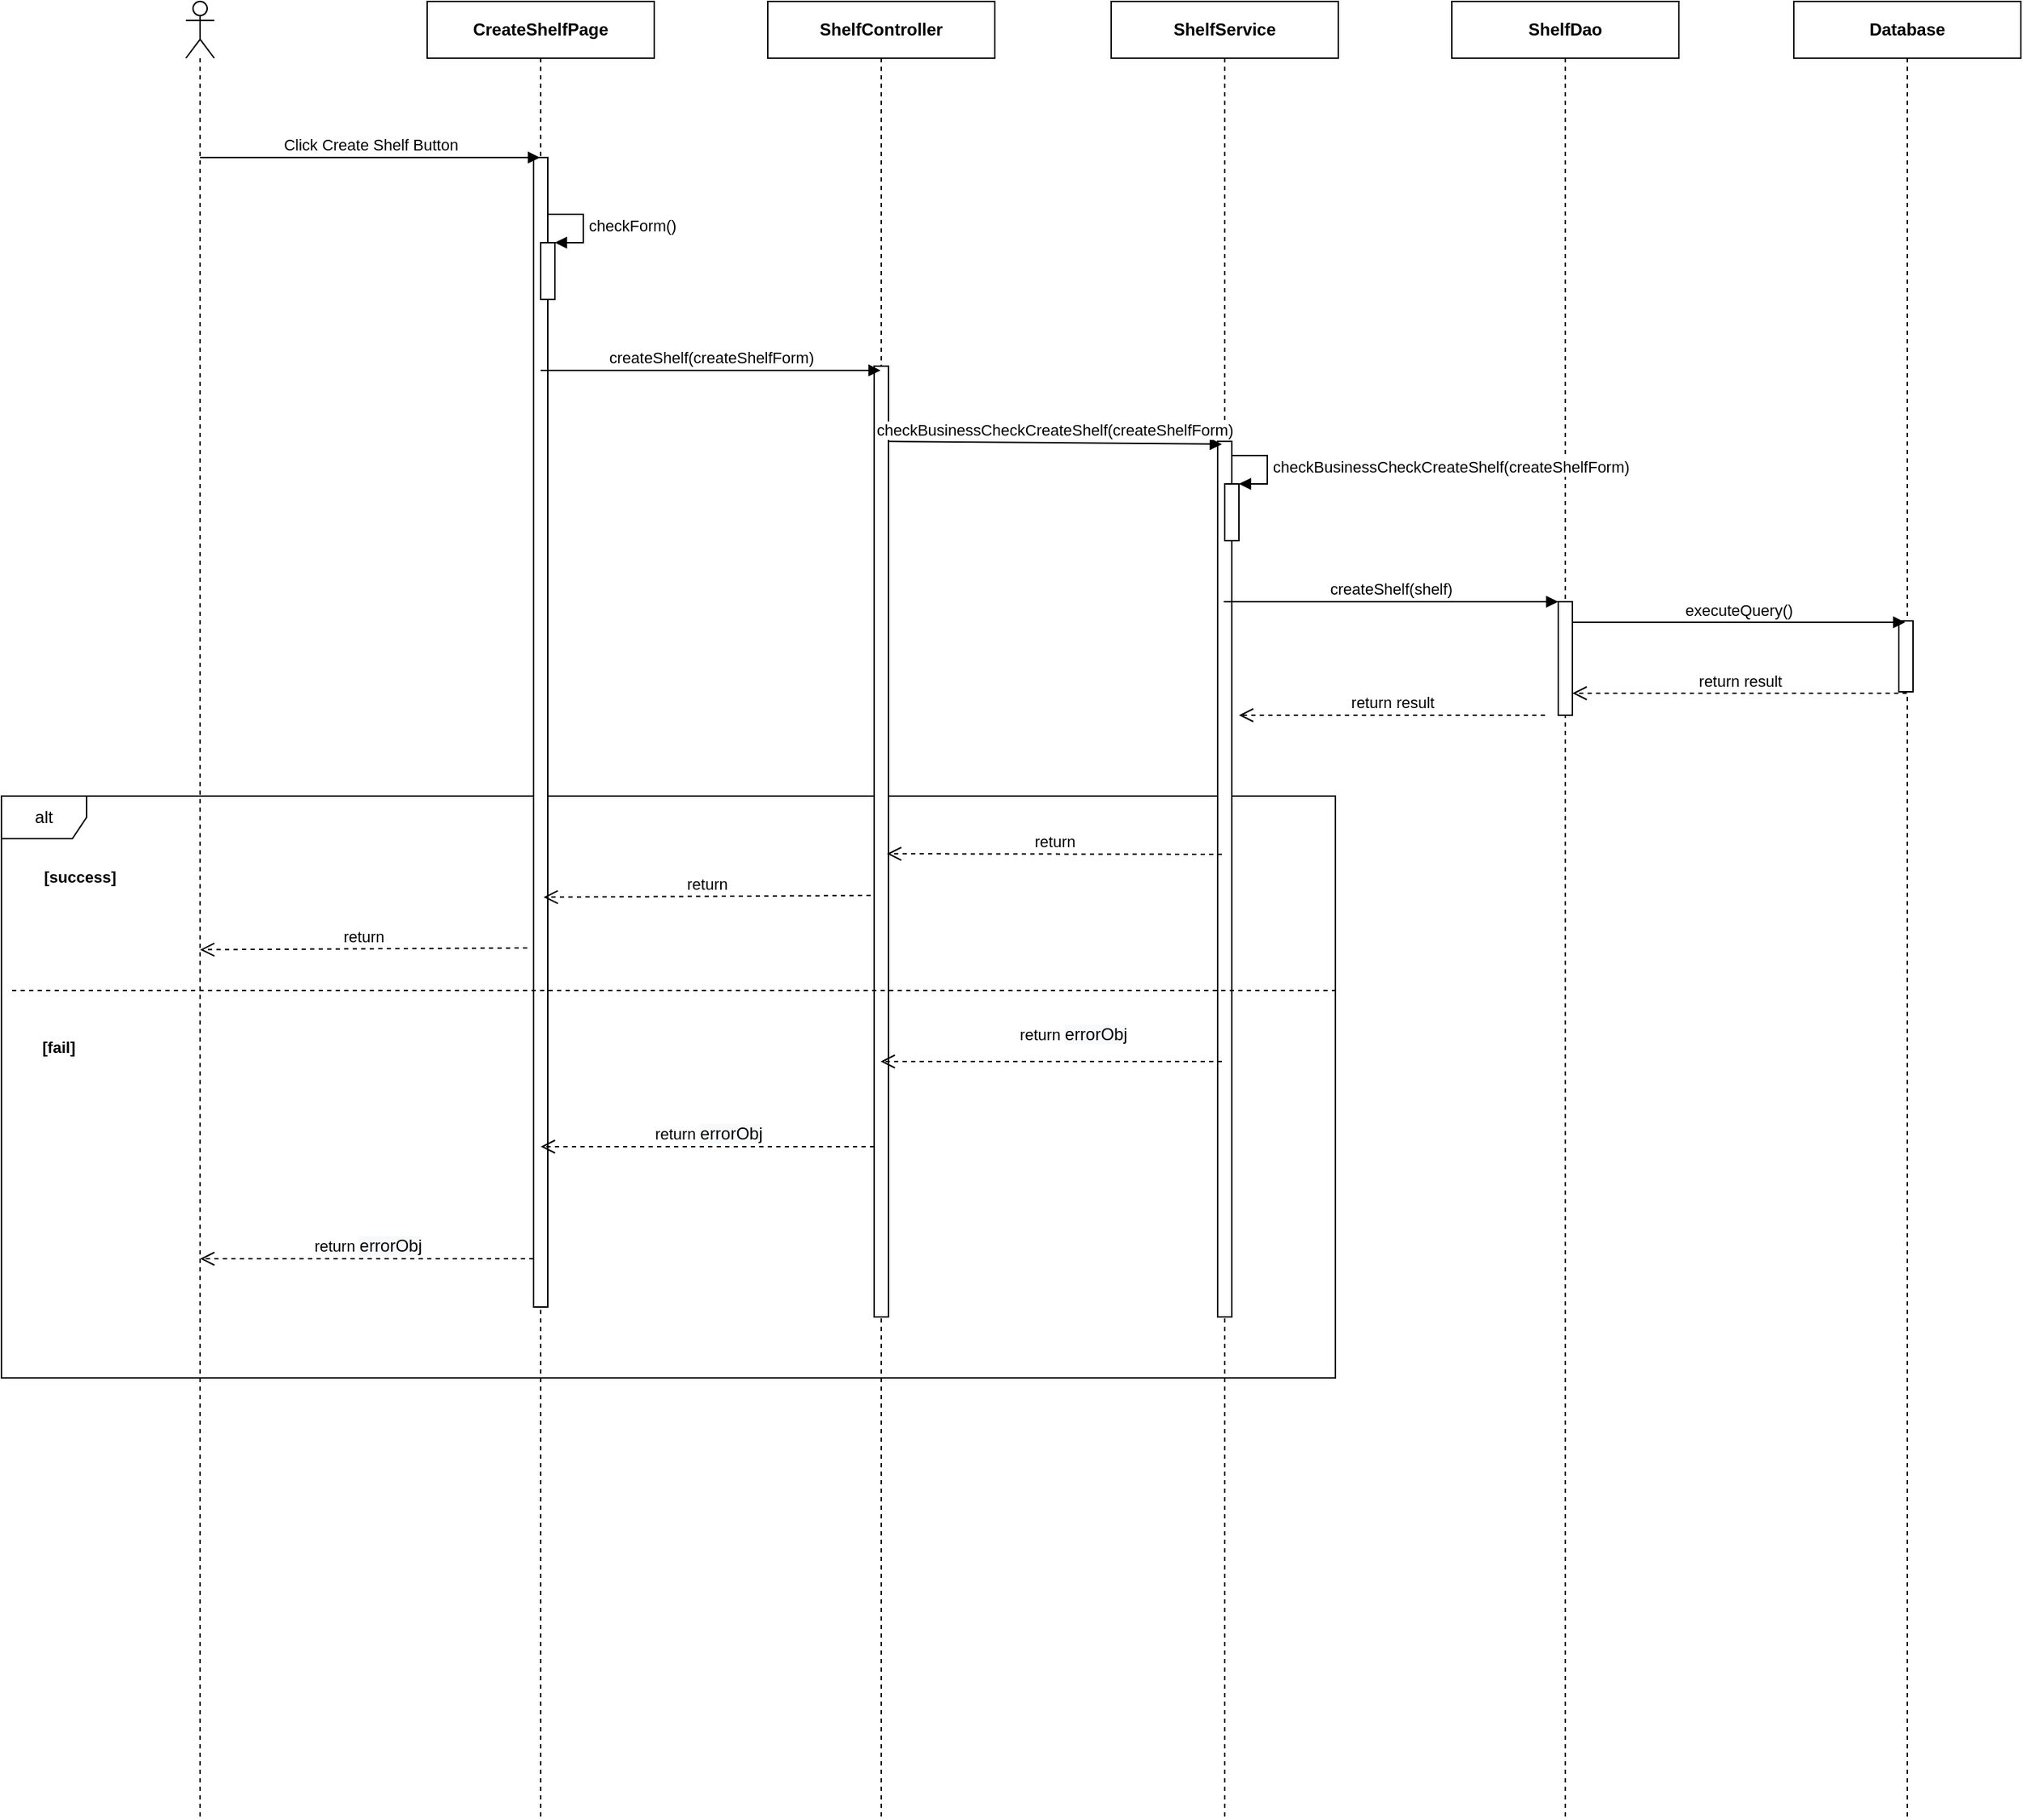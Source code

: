 <mxfile version="14.4.3" type="device" pages="2"><diagram id="6zgcsjymxZ_g00Ho4Uq6" name="Ev02"><mxGraphModel dx="2926" dy="1691" grid="1" gridSize="10" guides="1" tooltips="1" connect="1" arrows="1" fold="1" page="1" pageScale="1" pageWidth="850" pageHeight="1100" math="0" shadow="0"><root><mxCell id="0"/><mxCell id="1" parent="0"/><mxCell id="yzwAPXFp-dbg6nOfdKmi-24" value="alt" style="shape=umlFrame;whiteSpace=wrap;html=1;" parent="1" vertex="1"><mxGeometry x="180" y="640" width="940" height="410" as="geometry"/></mxCell><mxCell id="FdkR-6frvqI1w1oyDN4N-3" value="" style="shape=umlLifeline;participant=umlActor;perimeter=lifelinePerimeter;whiteSpace=wrap;html=1;container=1;collapsible=0;recursiveResize=0;verticalAlign=top;spacingTop=36;outlineConnect=0;" parent="1" vertex="1"><mxGeometry x="310" y="80" width="20" height="1280" as="geometry"/></mxCell><mxCell id="FdkR-6frvqI1w1oyDN4N-4" value="&lt;b&gt;CreateShelfPage&lt;/b&gt;" style="shape=umlLifeline;perimeter=lifelinePerimeter;whiteSpace=wrap;html=1;container=1;collapsible=0;recursiveResize=0;outlineConnect=0;" parent="1" vertex="1"><mxGeometry x="480" y="80" width="160" height="1280" as="geometry"/></mxCell><mxCell id="FdkR-6frvqI1w1oyDN4N-5" value="" style="html=1;points=[];perimeter=orthogonalPerimeter;" parent="FdkR-6frvqI1w1oyDN4N-4" vertex="1"><mxGeometry x="75" y="110" width="10" height="810" as="geometry"/></mxCell><mxCell id="FdkR-6frvqI1w1oyDN4N-6" value="&lt;b&gt;ShelfDao&lt;/b&gt;" style="shape=umlLifeline;perimeter=lifelinePerimeter;whiteSpace=wrap;html=1;container=1;collapsible=0;recursiveResize=0;outlineConnect=0;" parent="1" vertex="1"><mxGeometry x="1202" y="80" width="160" height="1280" as="geometry"/></mxCell><mxCell id="FdkR-6frvqI1w1oyDN4N-7" value="&lt;b&gt;ShelfService&lt;/b&gt;" style="shape=umlLifeline;perimeter=lifelinePerimeter;whiteSpace=wrap;html=1;container=1;collapsible=0;recursiveResize=0;outlineConnect=0;" parent="1" vertex="1"><mxGeometry x="962" y="80" width="160" height="1280" as="geometry"/></mxCell><mxCell id="FdkR-6frvqI1w1oyDN4N-8" value="" style="html=1;points=[];perimeter=orthogonalPerimeter;" parent="FdkR-6frvqI1w1oyDN4N-7" vertex="1"><mxGeometry x="75" y="310" width="10" height="617" as="geometry"/></mxCell><mxCell id="FdkR-6frvqI1w1oyDN4N-10" value="&lt;b&gt;ShelfController&lt;/b&gt;" style="shape=umlLifeline;perimeter=lifelinePerimeter;whiteSpace=wrap;html=1;container=1;collapsible=0;recursiveResize=0;outlineConnect=0;" parent="1" vertex="1"><mxGeometry x="720" y="80" width="160" height="1280" as="geometry"/></mxCell><mxCell id="FdkR-6frvqI1w1oyDN4N-11" value="" style="html=1;points=[];perimeter=orthogonalPerimeter;" parent="FdkR-6frvqI1w1oyDN4N-10" vertex="1"><mxGeometry x="75" y="257" width="10" height="670" as="geometry"/></mxCell><mxCell id="FdkR-6frvqI1w1oyDN4N-12" value="Click Create Shelf Button" style="html=1;verticalAlign=bottom;endArrow=block;" parent="1" target="FdkR-6frvqI1w1oyDN4N-4" edge="1"><mxGeometry width="80" relative="1" as="geometry"><mxPoint x="320" y="190" as="sourcePoint"/><mxPoint x="400" y="190" as="targetPoint"/></mxGeometry></mxCell><mxCell id="FdkR-6frvqI1w1oyDN4N-13" value="createShelf(createShelfForm)" style="html=1;verticalAlign=bottom;endArrow=block;" parent="1" edge="1"><mxGeometry width="80" relative="1" as="geometry"><mxPoint x="560" y="340.0" as="sourcePoint"/><mxPoint x="799.5" y="340.0" as="targetPoint"/></mxGeometry></mxCell><mxCell id="FdkR-6frvqI1w1oyDN4N-21" value="checkBusinessCheckCreateShelf(createShelfForm)" style="html=1;verticalAlign=bottom;endArrow=block;" parent="1" edge="1"><mxGeometry relative="1" as="geometry"><mxPoint x="805" y="390.0" as="sourcePoint"/><mxPoint x="1040" y="392" as="targetPoint"/></mxGeometry></mxCell><mxCell id="FdkR-6frvqI1w1oyDN4N-30" value="" style="html=1;points=[];perimeter=orthogonalPerimeter;" parent="1" vertex="1"><mxGeometry x="1042" y="420" width="10" height="40" as="geometry"/></mxCell><mxCell id="FdkR-6frvqI1w1oyDN4N-31" value="&lt;span style=&quot;text-align: center&quot;&gt;checkBusinessCheckCreate&lt;/span&gt;&lt;span style=&quot;text-align: center&quot;&gt;Shelf&lt;/span&gt;&lt;span style=&quot;text-align: center&quot;&gt;(&lt;/span&gt;&lt;span style=&quot;text-align: center&quot;&gt;createShelfForm&lt;/span&gt;&lt;span style=&quot;text-align: center&quot;&gt;)&lt;/span&gt;" style="edgeStyle=orthogonalEdgeStyle;html=1;align=left;spacingLeft=2;endArrow=block;rounded=0;entryX=1;entryY=0;" parent="1" target="FdkR-6frvqI1w1oyDN4N-30" edge="1"><mxGeometry relative="1" as="geometry"><mxPoint x="1047" y="400" as="sourcePoint"/><Array as="points"><mxPoint x="1072" y="400"/></Array></mxGeometry></mxCell><mxCell id="FdkR-6frvqI1w1oyDN4N-36" value="" style="html=1;points=[];perimeter=orthogonalPerimeter;" parent="1" vertex="1"><mxGeometry x="1277" y="503" width="10" height="80" as="geometry"/></mxCell><mxCell id="FdkR-6frvqI1w1oyDN4N-37" value="createShelf(shelf)" style="html=1;verticalAlign=bottom;endArrow=block;entryX=0;entryY=0;" parent="1" target="FdkR-6frvqI1w1oyDN4N-36" edge="1"><mxGeometry relative="1" as="geometry"><mxPoint x="1041.324" y="503" as="sourcePoint"/></mxGeometry></mxCell><mxCell id="FdkR-6frvqI1w1oyDN4N-38" value="return result" style="html=1;verticalAlign=bottom;endArrow=open;dashed=1;endSize=8;exitX=0;exitY=0.95;" parent="1" edge="1"><mxGeometry relative="1" as="geometry"><mxPoint x="1052" y="583" as="targetPoint"/><mxPoint x="1267.68" y="583" as="sourcePoint"/></mxGeometry></mxCell><mxCell id="FdkR-6frvqI1w1oyDN4N-40" value="" style="html=1;points=[];perimeter=orthogonalPerimeter;" parent="1" vertex="1"><mxGeometry x="560" y="250" width="10" height="40" as="geometry"/></mxCell><mxCell id="FdkR-6frvqI1w1oyDN4N-41" value="checkForm()" style="edgeStyle=orthogonalEdgeStyle;html=1;align=left;spacingLeft=2;endArrow=block;rounded=0;entryX=1;entryY=0;" parent="1" target="FdkR-6frvqI1w1oyDN4N-40" edge="1"><mxGeometry relative="1" as="geometry"><mxPoint x="565" y="230" as="sourcePoint"/><Array as="points"><mxPoint x="590" y="230"/></Array></mxGeometry></mxCell><mxCell id="yzwAPXFp-dbg6nOfdKmi-22" value="return&amp;nbsp;&lt;span style=&quot;font-size: 12px ; background-color: rgb(248 , 249 , 250)&quot;&gt;errorObj&lt;/span&gt;" style="html=1;verticalAlign=bottom;endArrow=open;dashed=1;endSize=8;" parent="1" edge="1"><mxGeometry x="-0.126" y="-10" relative="1" as="geometry"><mxPoint x="799.5" y="827" as="targetPoint"/><mxPoint x="1040" y="827" as="sourcePoint"/><mxPoint as="offset"/></mxGeometry></mxCell><mxCell id="RIfPgvgA9GkvsjKiXeQe-11" value="return" style="html=1;verticalAlign=bottom;endArrow=open;dashed=1;endSize=8;entryX=1;entryY=0.749;entryDx=0;entryDy=0;entryPerimeter=0;" parent="1" edge="1"><mxGeometry relative="1" as="geometry"><mxPoint x="804" y="680.62" as="targetPoint"/><mxPoint x="1040" y="681" as="sourcePoint"/></mxGeometry></mxCell><mxCell id="RIfPgvgA9GkvsjKiXeQe-12" value="return" style="html=1;verticalAlign=bottom;endArrow=open;dashed=1;endSize=8;exitX=-0.2;exitY=0.747;entryX=1;entryY=0.749;entryDx=0;entryDy=0;entryPerimeter=0;exitDx=0;exitDy=0;exitPerimeter=0;" parent="1" edge="1"><mxGeometry relative="1" as="geometry"><mxPoint x="562" y="711.2" as="targetPoint"/><mxPoint x="792.5" y="710.0" as="sourcePoint"/></mxGeometry></mxCell><mxCell id="1MQxS8ZW6izH8ec9VY90-1" value="&lt;b&gt;Database&lt;/b&gt;" style="shape=umlLifeline;perimeter=lifelinePerimeter;whiteSpace=wrap;html=1;container=1;collapsible=0;recursiveResize=0;outlineConnect=0;" parent="1" vertex="1"><mxGeometry x="1443" y="80" width="160" height="1280" as="geometry"/></mxCell><mxCell id="1MQxS8ZW6izH8ec9VY90-2" value="" style="html=1;points=[];perimeter=orthogonalPerimeter;" parent="1" vertex="1"><mxGeometry x="1517" y="516.5" width="10" height="50" as="geometry"/></mxCell><mxCell id="1MQxS8ZW6izH8ec9VY90-3" value="executeQuery()" style="html=1;verticalAlign=bottom;endArrow=block;" parent="1" edge="1"><mxGeometry relative="1" as="geometry"><mxPoint x="1287.004" y="517.5" as="sourcePoint"/><mxPoint x="1521.5" y="517.5" as="targetPoint"/></mxGeometry></mxCell><mxCell id="1MQxS8ZW6izH8ec9VY90-4" value="return result" style="html=1;verticalAlign=bottom;endArrow=open;dashed=1;endSize=8;exitX=0;exitY=0.95;" parent="1" edge="1"><mxGeometry relative="1" as="geometry"><mxPoint x="1287.004" y="567.5" as="targetPoint"/><mxPoint x="1522.68" y="567.5" as="sourcePoint"/></mxGeometry></mxCell><mxCell id="5-ca7pvaB4VWYRRdcBnN-1" value="&lt;span style=&quot;font-size: 11px ; background-color: rgb(255 , 255 , 255)&quot;&gt;&lt;b&gt;[success]&lt;/b&gt;&lt;/span&gt;" style="text;html=1;align=center;verticalAlign=middle;resizable=0;points=[];autosize=1;" parent="1" vertex="1"><mxGeometry x="200" y="687" width="70" height="20" as="geometry"/></mxCell><mxCell id="5-ca7pvaB4VWYRRdcBnN-2" value="&lt;span style=&quot;font-size: 11px ; background-color: rgb(255 , 255 , 255)&quot;&gt;&lt;b&gt;[fail]&lt;/b&gt;&lt;/span&gt;" style="text;html=1;align=center;verticalAlign=middle;resizable=0;points=[];autosize=1;" parent="1" vertex="1"><mxGeometry x="200" y="807" width="40" height="20" as="geometry"/></mxCell><mxCell id="yzwAPXFp-dbg6nOfdKmi-20" value="return&amp;nbsp;&lt;span style=&quot;font-size: 12px ; background-color: rgb(248 , 249 , 250)&quot;&gt;errorObj&lt;/span&gt;" style="html=1;verticalAlign=bottom;endArrow=open;dashed=1;endSize=8;" parent="1" edge="1"><mxGeometry relative="1" as="geometry"><mxPoint x="795" y="887" as="sourcePoint"/><mxPoint x="560" y="887" as="targetPoint"/></mxGeometry></mxCell><mxCell id="5-ca7pvaB4VWYRRdcBnN-3" value="return" style="html=1;verticalAlign=bottom;endArrow=open;dashed=1;endSize=8;exitX=-0.2;exitY=0.747;entryX=1;entryY=0.749;entryDx=0;entryDy=0;entryPerimeter=0;exitDx=0;exitDy=0;exitPerimeter=0;" parent="1" edge="1"><mxGeometry relative="1" as="geometry"><mxPoint x="320" y="748.2" as="targetPoint"/><mxPoint x="550.5" y="747.0" as="sourcePoint"/></mxGeometry></mxCell><mxCell id="5-ca7pvaB4VWYRRdcBnN-4" value="return&amp;nbsp;&lt;span style=&quot;font-size: 12px ; background-color: rgb(248 , 249 , 250)&quot;&gt;errorObj&lt;/span&gt;" style="html=1;verticalAlign=bottom;endArrow=open;dashed=1;endSize=8;" parent="1" edge="1"><mxGeometry relative="1" as="geometry"><mxPoint x="555" y="966" as="sourcePoint"/><mxPoint x="320" y="966" as="targetPoint"/></mxGeometry></mxCell><mxCell id="RIfPgvgA9GkvsjKiXeQe-9" value="" style="endArrow=none;dashed=1;html=1;exitX=0.008;exitY=0.334;exitDx=0;exitDy=0;exitPerimeter=0;" parent="1" source="yzwAPXFp-dbg6nOfdKmi-24" edge="1"><mxGeometry width="50" height="50" relative="1" as="geometry"><mxPoint x="440" y="777" as="sourcePoint"/><mxPoint x="1120" y="777" as="targetPoint"/></mxGeometry></mxCell></root></mxGraphModel></diagram><diagram id="CqH3YbV1i5Tjmn0roS_3" name="Ev03"><mxGraphModel dx="1346" dy="748" grid="1" gridSize="10" guides="1" tooltips="1" connect="1" arrows="1" fold="1" page="1" pageScale="1" pageWidth="850" pageHeight="1100" math="0" shadow="0"><root><mxCell id="v7I4dgyM7oQlbxng4GPd-0"/><mxCell id="v7I4dgyM7oQlbxng4GPd-1" parent="v7I4dgyM7oQlbxng4GPd-0"/><mxCell id="v7I4dgyM7oQlbxng4GPd-2" value="" style="shape=umlLifeline;participant=umlActor;perimeter=lifelinePerimeter;whiteSpace=wrap;html=1;container=1;collapsible=0;recursiveResize=0;verticalAlign=top;spacingTop=36;outlineConnect=0;" parent="v7I4dgyM7oQlbxng4GPd-1" vertex="1"><mxGeometry x="310" y="80" width="20" height="320" as="geometry"/></mxCell><mxCell id="v7I4dgyM7oQlbxng4GPd-3" value="&lt;b&gt;CreateShelfPage&lt;/b&gt;" style="shape=umlLifeline;perimeter=lifelinePerimeter;whiteSpace=wrap;html=1;container=1;collapsible=0;recursiveResize=0;outlineConnect=0;" parent="v7I4dgyM7oQlbxng4GPd-1" vertex="1"><mxGeometry x="480" y="80" width="160" height="320" as="geometry"/></mxCell><mxCell id="v7I4dgyM7oQlbxng4GPd-4" value="" style="html=1;points=[];perimeter=orthogonalPerimeter;" parent="v7I4dgyM7oQlbxng4GPd-3" vertex="1"><mxGeometry x="75" y="110" width="10" height="90" as="geometry"/></mxCell><mxCell id="v7I4dgyM7oQlbxng4GPd-5" value="&lt;b&gt;ManageShelfPage&lt;/b&gt;" style="shape=umlLifeline;perimeter=lifelinePerimeter;whiteSpace=wrap;html=1;container=1;collapsible=0;recursiveResize=0;outlineConnect=0;" parent="v7I4dgyM7oQlbxng4GPd-1" vertex="1"><mxGeometry x="720" y="80" width="160" height="320" as="geometry"/></mxCell><mxCell id="v7I4dgyM7oQlbxng4GPd-6" value="Click Button Back" style="html=1;verticalAlign=bottom;endArrow=block;" parent="v7I4dgyM7oQlbxng4GPd-1" target="v7I4dgyM7oQlbxng4GPd-3" edge="1"><mxGeometry width="80" relative="1" as="geometry"><mxPoint x="320" y="190" as="sourcePoint"/><mxPoint x="400" y="190" as="targetPoint"/></mxGeometry></mxCell><mxCell id="v7I4dgyM7oQlbxng4GPd-7" value="changeScreen(&quot;ManageShelfPage&quot;)" style="html=1;verticalAlign=bottom;endArrow=block;" parent="v7I4dgyM7oQlbxng4GPd-1" edge="1"><mxGeometry width="80" relative="1" as="geometry"><mxPoint x="560" y="279" as="sourcePoint"/><mxPoint x="799.5" y="279" as="targetPoint"/></mxGeometry></mxCell></root></mxGraphModel></diagram></mxfile>